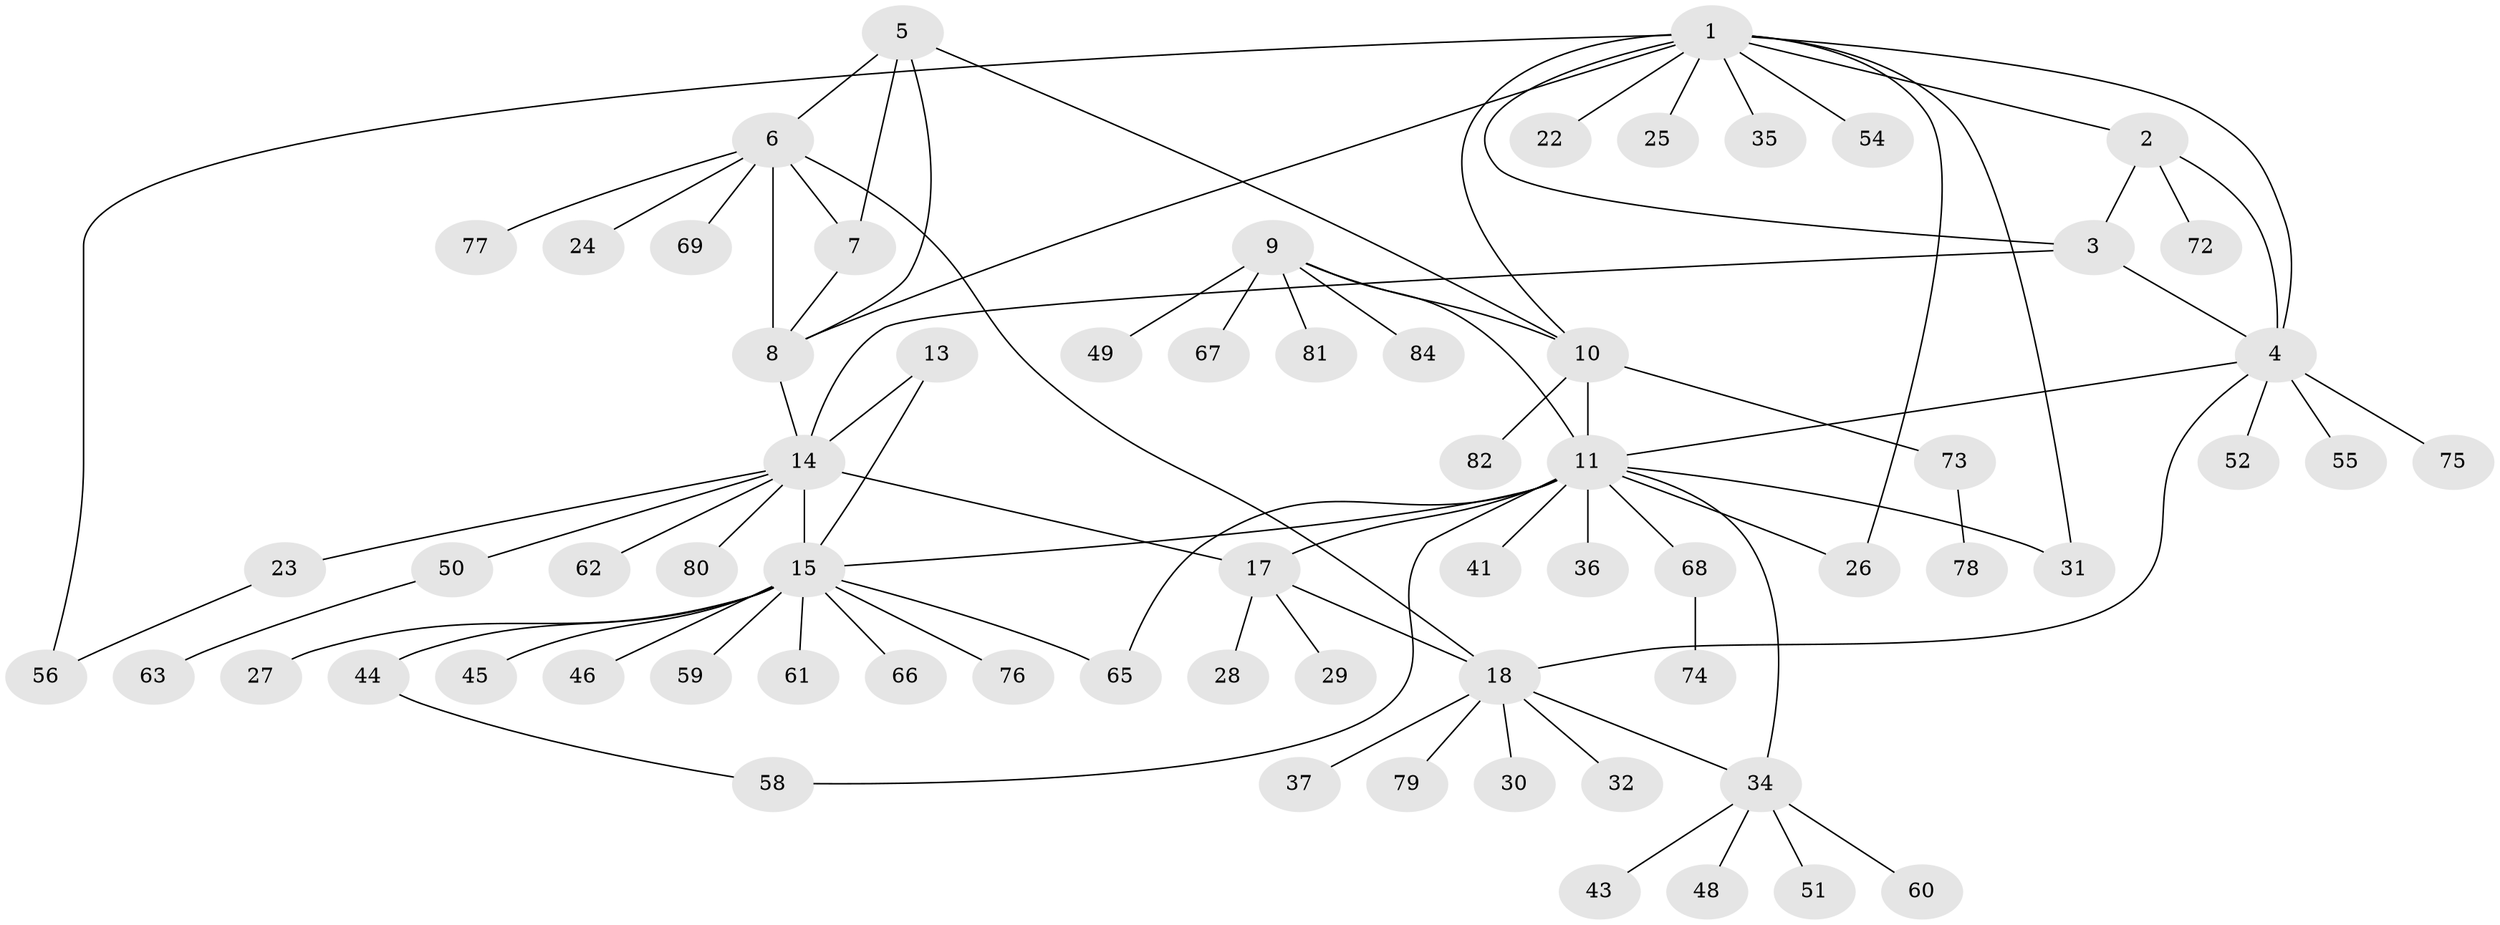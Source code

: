 // original degree distribution, {12: 0.023255813953488372, 5: 0.08139534883720931, 7: 0.03488372093023256, 8: 0.046511627906976744, 4: 0.011627906976744186, 6: 0.023255813953488372, 3: 0.03488372093023256, 13: 0.011627906976744186, 1: 0.5813953488372093, 2: 0.1511627906976744}
// Generated by graph-tools (version 1.1) at 2025/42/03/06/25 10:42:12]
// undirected, 67 vertices, 87 edges
graph export_dot {
graph [start="1"]
  node [color=gray90,style=filled];
  1 [super="+38"];
  2 [super="+86"];
  3 [super="+57"];
  4 [super="+53"];
  5 [super="+21"];
  6 [super="+64"];
  7 [super="+40"];
  8 [super="+42"];
  9 [super="+71"];
  10 [super="+70"];
  11 [super="+12"];
  13;
  14 [super="+16"];
  15 [super="+33"];
  17 [super="+20"];
  18 [super="+19"];
  22;
  23;
  24;
  25;
  26;
  27;
  28;
  29;
  30 [super="+47"];
  31;
  32;
  34 [super="+39"];
  35;
  36;
  37;
  41;
  43;
  44;
  45;
  46;
  48;
  49;
  50;
  51;
  52;
  54;
  55;
  56;
  58;
  59 [super="+83"];
  60;
  61;
  62;
  63;
  65;
  66;
  67;
  68;
  69;
  72;
  73 [super="+85"];
  74;
  75;
  76;
  77;
  78;
  79;
  80;
  81;
  82;
  84;
  1 -- 2;
  1 -- 3;
  1 -- 4;
  1 -- 8;
  1 -- 10;
  1 -- 22;
  1 -- 25;
  1 -- 31;
  1 -- 35;
  1 -- 54;
  1 -- 56;
  1 -- 26;
  2 -- 3;
  2 -- 4;
  2 -- 72;
  3 -- 4;
  3 -- 14;
  4 -- 18;
  4 -- 52;
  4 -- 55;
  4 -- 75;
  4 -- 11;
  5 -- 6;
  5 -- 7;
  5 -- 8;
  5 -- 10;
  6 -- 7;
  6 -- 8;
  6 -- 24;
  6 -- 69;
  6 -- 77;
  6 -- 18;
  7 -- 8;
  8 -- 14;
  9 -- 10;
  9 -- 11 [weight=2];
  9 -- 49;
  9 -- 67;
  9 -- 81;
  9 -- 84;
  10 -- 11 [weight=2];
  10 -- 73;
  10 -- 82;
  11 -- 15;
  11 -- 17;
  11 -- 26;
  11 -- 31;
  11 -- 34;
  11 -- 58;
  11 -- 65;
  11 -- 68;
  11 -- 36;
  11 -- 41;
  13 -- 14 [weight=2];
  13 -- 15;
  14 -- 15 [weight=2];
  14 -- 17;
  14 -- 50;
  14 -- 62;
  14 -- 80;
  14 -- 23;
  15 -- 27;
  15 -- 44;
  15 -- 45;
  15 -- 59;
  15 -- 61;
  15 -- 65;
  15 -- 66;
  15 -- 76;
  15 -- 46;
  17 -- 18 [weight=4];
  17 -- 28;
  17 -- 29;
  18 -- 30;
  18 -- 32;
  18 -- 37;
  18 -- 79;
  18 -- 34;
  23 -- 56;
  34 -- 43;
  34 -- 48;
  34 -- 51;
  34 -- 60;
  44 -- 58;
  50 -- 63;
  68 -- 74;
  73 -- 78;
}

